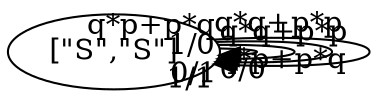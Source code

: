 digraph G {
 0 [label="[\"S\",\"S\"]"];

 0 -> 0 [headlabel="0/0",taillabel="q*q+p*p"];
 0 -> 0 [headlabel="0/1",taillabel="q*p+p*q"];
 0 -> 0 [headlabel="1/0",taillabel="q*p+p*q"];
 0 -> 0 [headlabel="1/1",taillabel="q*q+p*p"];

}
